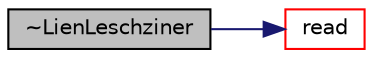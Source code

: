 digraph "~LienLeschziner"
{
  bgcolor="transparent";
  edge [fontname="Helvetica",fontsize="10",labelfontname="Helvetica",labelfontsize="10"];
  node [fontname="Helvetica",fontsize="10",shape=record];
  rankdir="LR";
  Node315 [label="~LienLeschziner",height=0.2,width=0.4,color="black", fillcolor="grey75", style="filled", fontcolor="black"];
  Node315 -> Node316 [color="midnightblue",fontsize="10",style="solid",fontname="Helvetica"];
  Node316 [label="read",height=0.2,width=0.4,color="red",URL="$a32069.html#af816873151ddb0126e98bb2f914d8ed5",tooltip="Read RASProperties dictionary. "];
}
